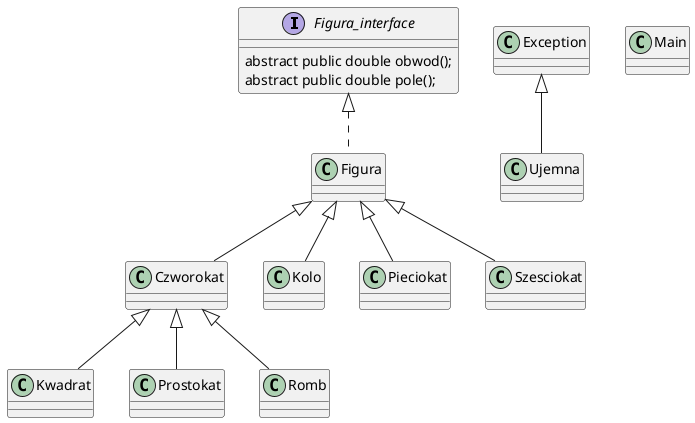 @startuml
'https://plantuml.com/class-diagram

interface Figura_interface{

    abstract public double obwod();
    abstract public double pole();
}

class Figura implements Figura_interface{}

class Czworokat extends Figura {}
class Kolo extends Figura{}
class Kwadrat extends Czworokat{}
class Pieciokat extends Figura{}
class Prostokat extends Czworokat{}
class Romb extends Czworokat{}
class Szesciokat extends Figura{}

class Ujemna extends Exception{}

class Main {}

@enduml
